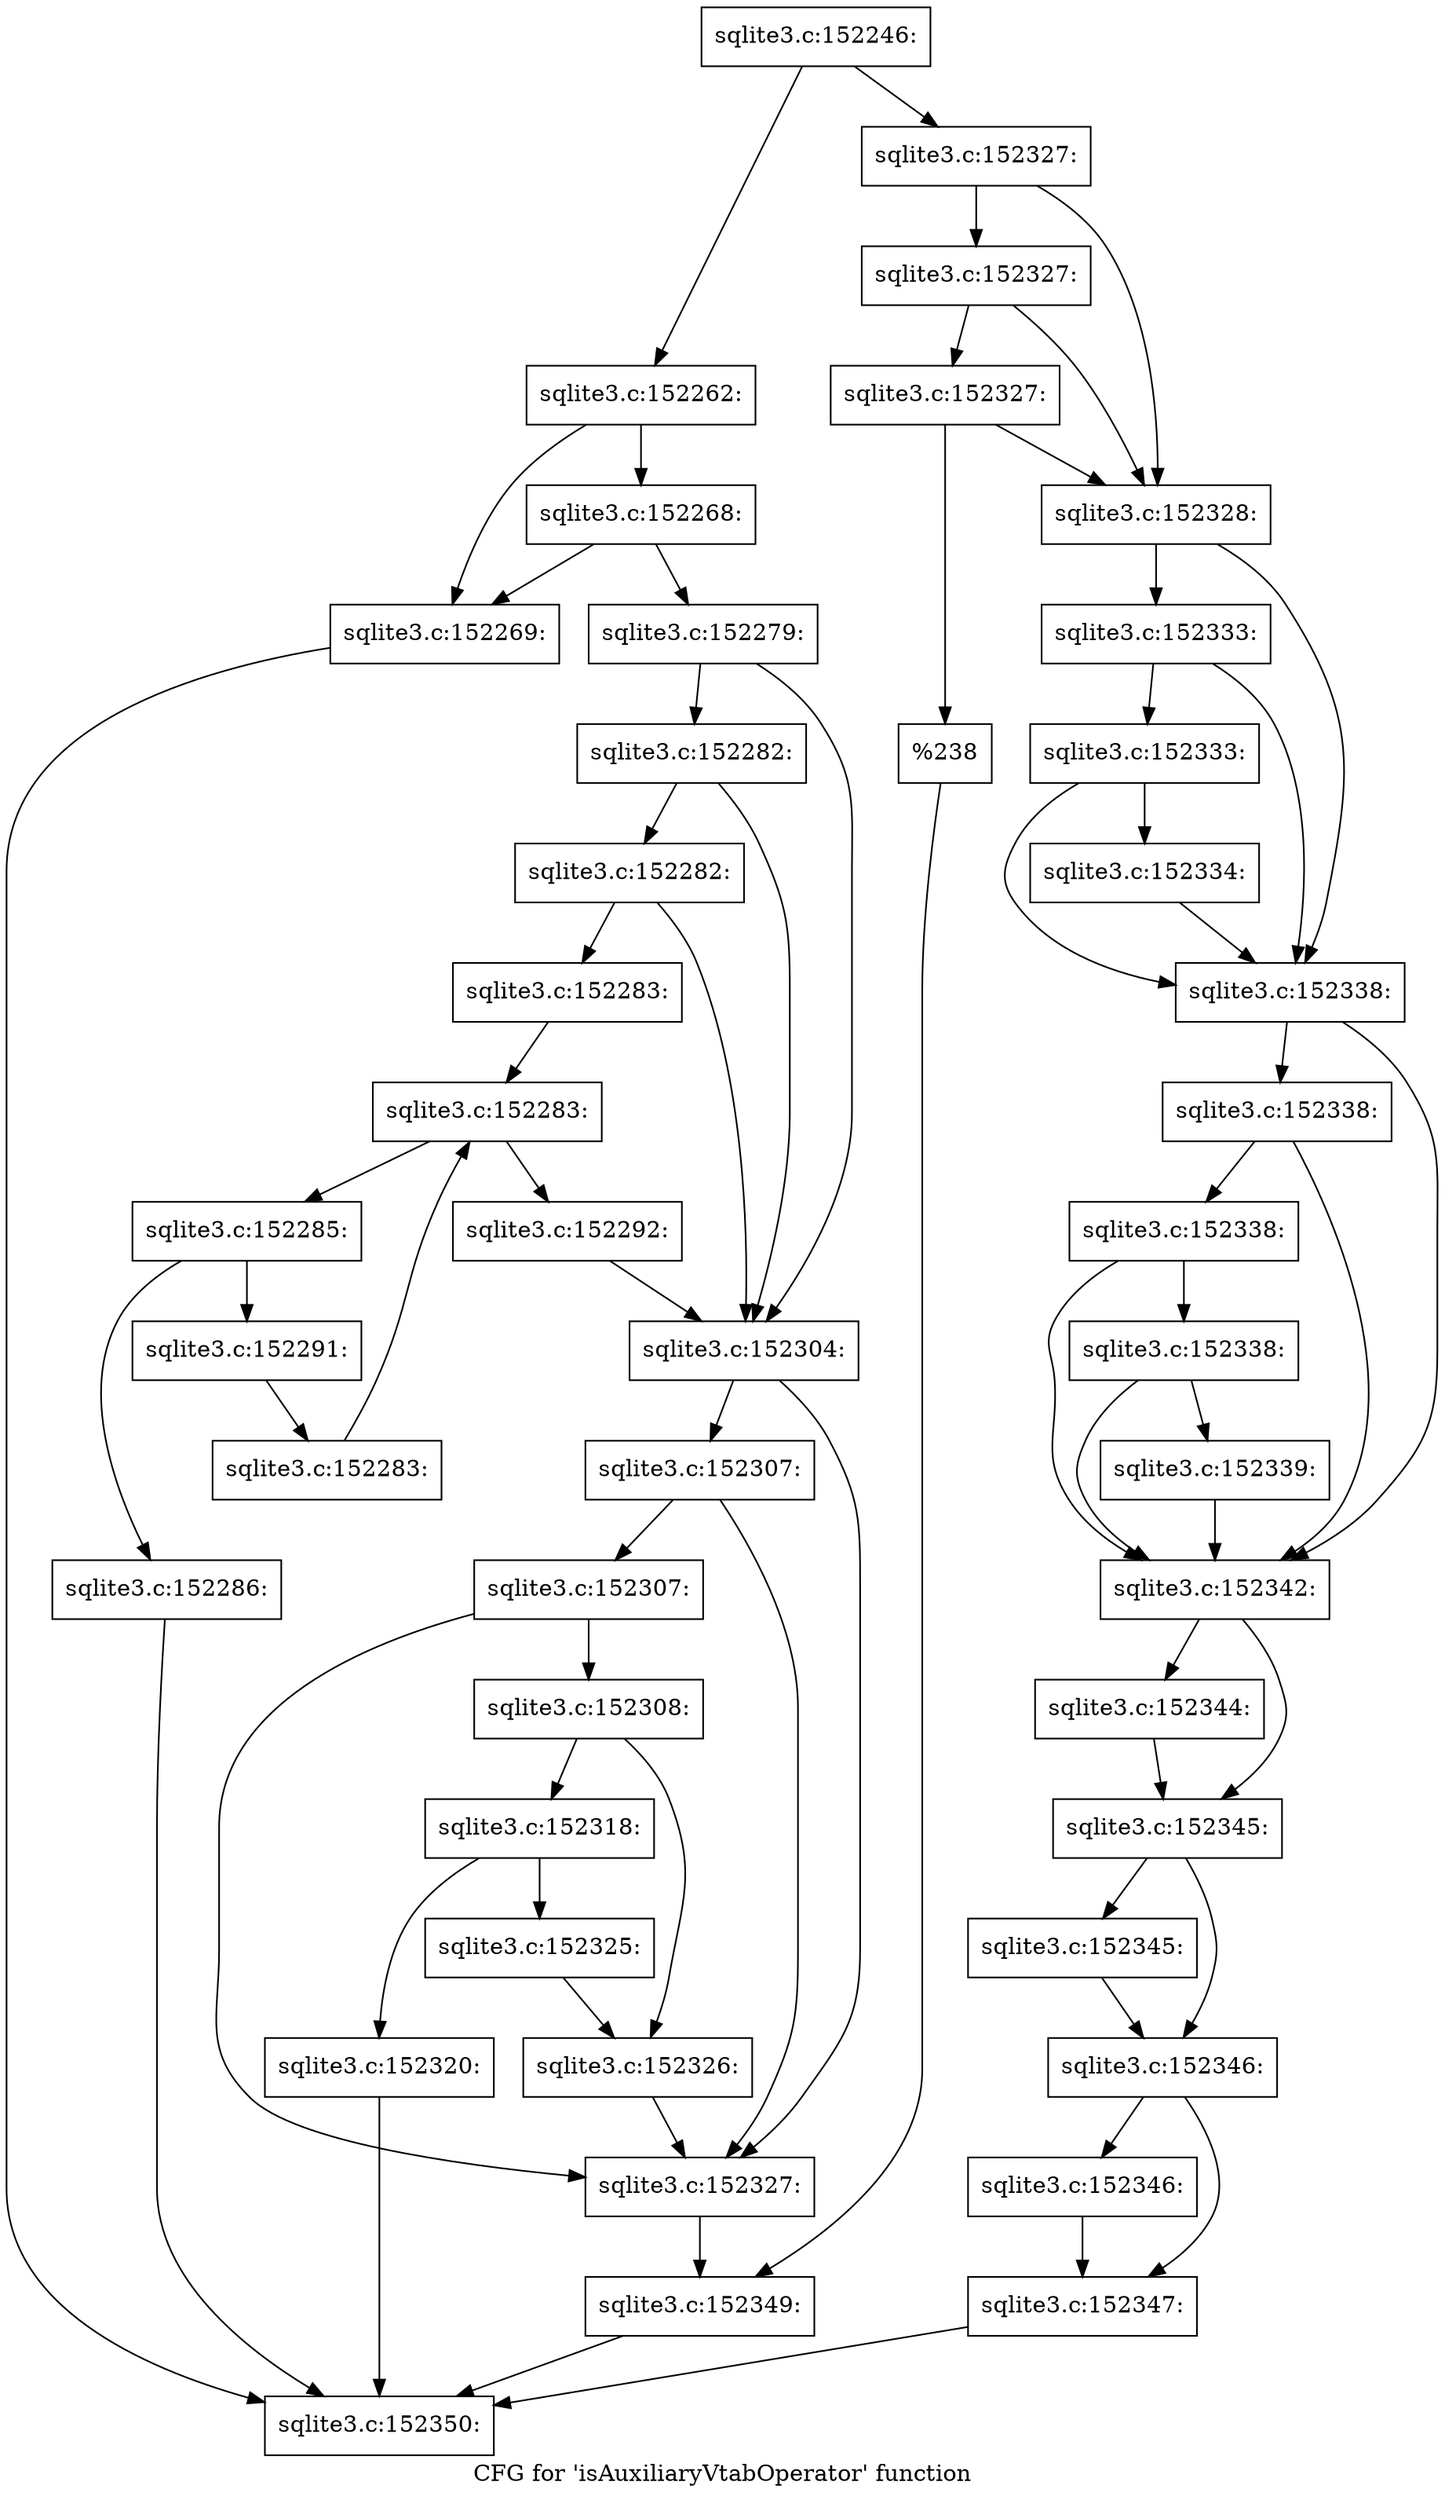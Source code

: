 digraph "CFG for 'isAuxiliaryVtabOperator' function" {
	label="CFG for 'isAuxiliaryVtabOperator' function";

	Node0x55c0f96350c0 [shape=record,label="{sqlite3.c:152246:}"];
	Node0x55c0f96350c0 -> Node0x55c0f963aea0;
	Node0x55c0f96350c0 -> Node0x55c0f963af40;
	Node0x55c0f963aea0 [shape=record,label="{sqlite3.c:152262:}"];
	Node0x55c0f963aea0 -> Node0x55c0f963cd40;
	Node0x55c0f963aea0 -> Node0x55c0f963cde0;
	Node0x55c0f963cde0 [shape=record,label="{sqlite3.c:152268:}"];
	Node0x55c0f963cde0 -> Node0x55c0f963cd40;
	Node0x55c0f963cde0 -> Node0x55c0f963cd90;
	Node0x55c0f963cd40 [shape=record,label="{sqlite3.c:152269:}"];
	Node0x55c0f963cd40 -> Node0x55c0f9635240;
	Node0x55c0f963cd90 [shape=record,label="{sqlite3.c:152279:}"];
	Node0x55c0f963cd90 -> Node0x55c0f963dd60;
	Node0x55c0f963cd90 -> Node0x55c0f963dc90;
	Node0x55c0f963dd60 [shape=record,label="{sqlite3.c:152282:}"];
	Node0x55c0f963dd60 -> Node0x55c0f963dce0;
	Node0x55c0f963dd60 -> Node0x55c0f963dc90;
	Node0x55c0f963dce0 [shape=record,label="{sqlite3.c:152282:}"];
	Node0x55c0f963dce0 -> Node0x55c0f963dc40;
	Node0x55c0f963dce0 -> Node0x55c0f963dc90;
	Node0x55c0f963dc40 [shape=record,label="{sqlite3.c:152283:}"];
	Node0x55c0f963dc40 -> Node0x55c0f963ec00;
	Node0x55c0f963ec00 [shape=record,label="{sqlite3.c:152283:}"];
	Node0x55c0f963ec00 -> Node0x55c0f963edb0;
	Node0x55c0f963ec00 -> Node0x55c0f963ea50;
	Node0x55c0f963edb0 [shape=record,label="{sqlite3.c:152285:}"];
	Node0x55c0f963edb0 -> Node0x55c0f963f1f0;
	Node0x55c0f963edb0 -> Node0x55c0f963f240;
	Node0x55c0f963f1f0 [shape=record,label="{sqlite3.c:152286:}"];
	Node0x55c0f963f1f0 -> Node0x55c0f9635240;
	Node0x55c0f963f240 [shape=record,label="{sqlite3.c:152291:}"];
	Node0x55c0f963f240 -> Node0x55c0f963ed20;
	Node0x55c0f963ed20 [shape=record,label="{sqlite3.c:152283:}"];
	Node0x55c0f963ed20 -> Node0x55c0f963ec00;
	Node0x55c0f963ea50 [shape=record,label="{sqlite3.c:152292:}"];
	Node0x55c0f963ea50 -> Node0x55c0f963dc90;
	Node0x55c0f963dc90 [shape=record,label="{sqlite3.c:152304:}"];
	Node0x55c0f963dc90 -> Node0x55c0f96414e0;
	Node0x55c0f963dc90 -> Node0x55c0f9641410;
	Node0x55c0f96414e0 [shape=record,label="{sqlite3.c:152307:}"];
	Node0x55c0f96414e0 -> Node0x55c0f9641460;
	Node0x55c0f96414e0 -> Node0x55c0f9641410;
	Node0x55c0f9641460 [shape=record,label="{sqlite3.c:152307:}"];
	Node0x55c0f9641460 -> Node0x55c0f96413c0;
	Node0x55c0f9641460 -> Node0x55c0f9641410;
	Node0x55c0f96413c0 [shape=record,label="{sqlite3.c:152308:}"];
	Node0x55c0f96413c0 -> Node0x55c0f96437c0;
	Node0x55c0f96413c0 -> Node0x55c0f9643810;
	Node0x55c0f96437c0 [shape=record,label="{sqlite3.c:152318:}"];
	Node0x55c0f96437c0 -> Node0x55c0f9644300;
	Node0x55c0f96437c0 -> Node0x55c0f9644480;
	Node0x55c0f9644300 [shape=record,label="{sqlite3.c:152320:}"];
	Node0x55c0f9644300 -> Node0x55c0f9635240;
	Node0x55c0f9644480 [shape=record,label="{sqlite3.c:152325:}"];
	Node0x55c0f9644480 -> Node0x55c0f9643810;
	Node0x55c0f9643810 [shape=record,label="{sqlite3.c:152326:}"];
	Node0x55c0f9643810 -> Node0x55c0f9641410;
	Node0x55c0f9641410 [shape=record,label="{sqlite3.c:152327:}"];
	Node0x55c0f9641410 -> Node0x55c0f963aef0;
	Node0x55c0f963af40 [shape=record,label="{sqlite3.c:152327:}"];
	Node0x55c0f963af40 -> Node0x55c0f96456f0;
	Node0x55c0f963af40 -> Node0x55c0f9645810;
	Node0x55c0f9645810 [shape=record,label="{sqlite3.c:152327:}"];
	Node0x55c0f9645810 -> Node0x55c0f96456f0;
	Node0x55c0f9645810 -> Node0x55c0f9645790;
	Node0x55c0f9645790 [shape=record,label="{sqlite3.c:152327:}"];
	Node0x55c0f9645790 -> Node0x55c0f96456f0;
	Node0x55c0f9645790 -> Node0x55c0f9645740;
	Node0x55c0f96456f0 [shape=record,label="{sqlite3.c:152328:}"];
	Node0x55c0f96456f0 -> Node0x55c0f96475d0;
	Node0x55c0f96456f0 -> Node0x55c0f9647500;
	Node0x55c0f96475d0 [shape=record,label="{sqlite3.c:152333:}"];
	Node0x55c0f96475d0 -> Node0x55c0f9647550;
	Node0x55c0f96475d0 -> Node0x55c0f9647500;
	Node0x55c0f9647550 [shape=record,label="{sqlite3.c:152333:}"];
	Node0x55c0f9647550 -> Node0x55c0f96474b0;
	Node0x55c0f9647550 -> Node0x55c0f9647500;
	Node0x55c0f96474b0 [shape=record,label="{sqlite3.c:152334:}"];
	Node0x55c0f96474b0 -> Node0x55c0f9647500;
	Node0x55c0f9647500 [shape=record,label="{sqlite3.c:152338:}"];
	Node0x55c0f9647500 -> Node0x55c0f9648650;
	Node0x55c0f9647500 -> Node0x55c0f9648600;
	Node0x55c0f9648650 [shape=record,label="{sqlite3.c:152338:}"];
	Node0x55c0f9648650 -> Node0x55c0f9648930;
	Node0x55c0f9648650 -> Node0x55c0f9648600;
	Node0x55c0f9648930 [shape=record,label="{sqlite3.c:152338:}"];
	Node0x55c0f9648930 -> Node0x55c0f96488b0;
	Node0x55c0f9648930 -> Node0x55c0f9648600;
	Node0x55c0f96488b0 [shape=record,label="{sqlite3.c:152338:}"];
	Node0x55c0f96488b0 -> Node0x55c0f96485b0;
	Node0x55c0f96488b0 -> Node0x55c0f9648600;
	Node0x55c0f96485b0 [shape=record,label="{sqlite3.c:152339:}"];
	Node0x55c0f96485b0 -> Node0x55c0f9648600;
	Node0x55c0f9648600 [shape=record,label="{sqlite3.c:152342:}"];
	Node0x55c0f9648600 -> Node0x55c0f964a3a0;
	Node0x55c0f9648600 -> Node0x55c0f964a3f0;
	Node0x55c0f964a3a0 [shape=record,label="{sqlite3.c:152344:}"];
	Node0x55c0f964a3a0 -> Node0x55c0f964a3f0;
	Node0x55c0f964a3f0 [shape=record,label="{sqlite3.c:152345:}"];
	Node0x55c0f964a3f0 -> Node0x55c0f964ab50;
	Node0x55c0f964a3f0 -> Node0x55c0f964aba0;
	Node0x55c0f964ab50 [shape=record,label="{sqlite3.c:152345:}"];
	Node0x55c0f964ab50 -> Node0x55c0f964aba0;
	Node0x55c0f964aba0 [shape=record,label="{sqlite3.c:152346:}"];
	Node0x55c0f964aba0 -> Node0x55c0f964b300;
	Node0x55c0f964aba0 -> Node0x55c0f964b350;
	Node0x55c0f964b300 [shape=record,label="{sqlite3.c:152346:}"];
	Node0x55c0f964b300 -> Node0x55c0f964b350;
	Node0x55c0f964b350 [shape=record,label="{sqlite3.c:152347:}"];
	Node0x55c0f964b350 -> Node0x55c0f9635240;
	Node0x55c0f9645740 [shape=record,label="{%238}"];
	Node0x55c0f9645740 -> Node0x55c0f963aef0;
	Node0x55c0f963aef0 [shape=record,label="{sqlite3.c:152349:}"];
	Node0x55c0f963aef0 -> Node0x55c0f9635240;
	Node0x55c0f9635240 [shape=record,label="{sqlite3.c:152350:}"];
}
